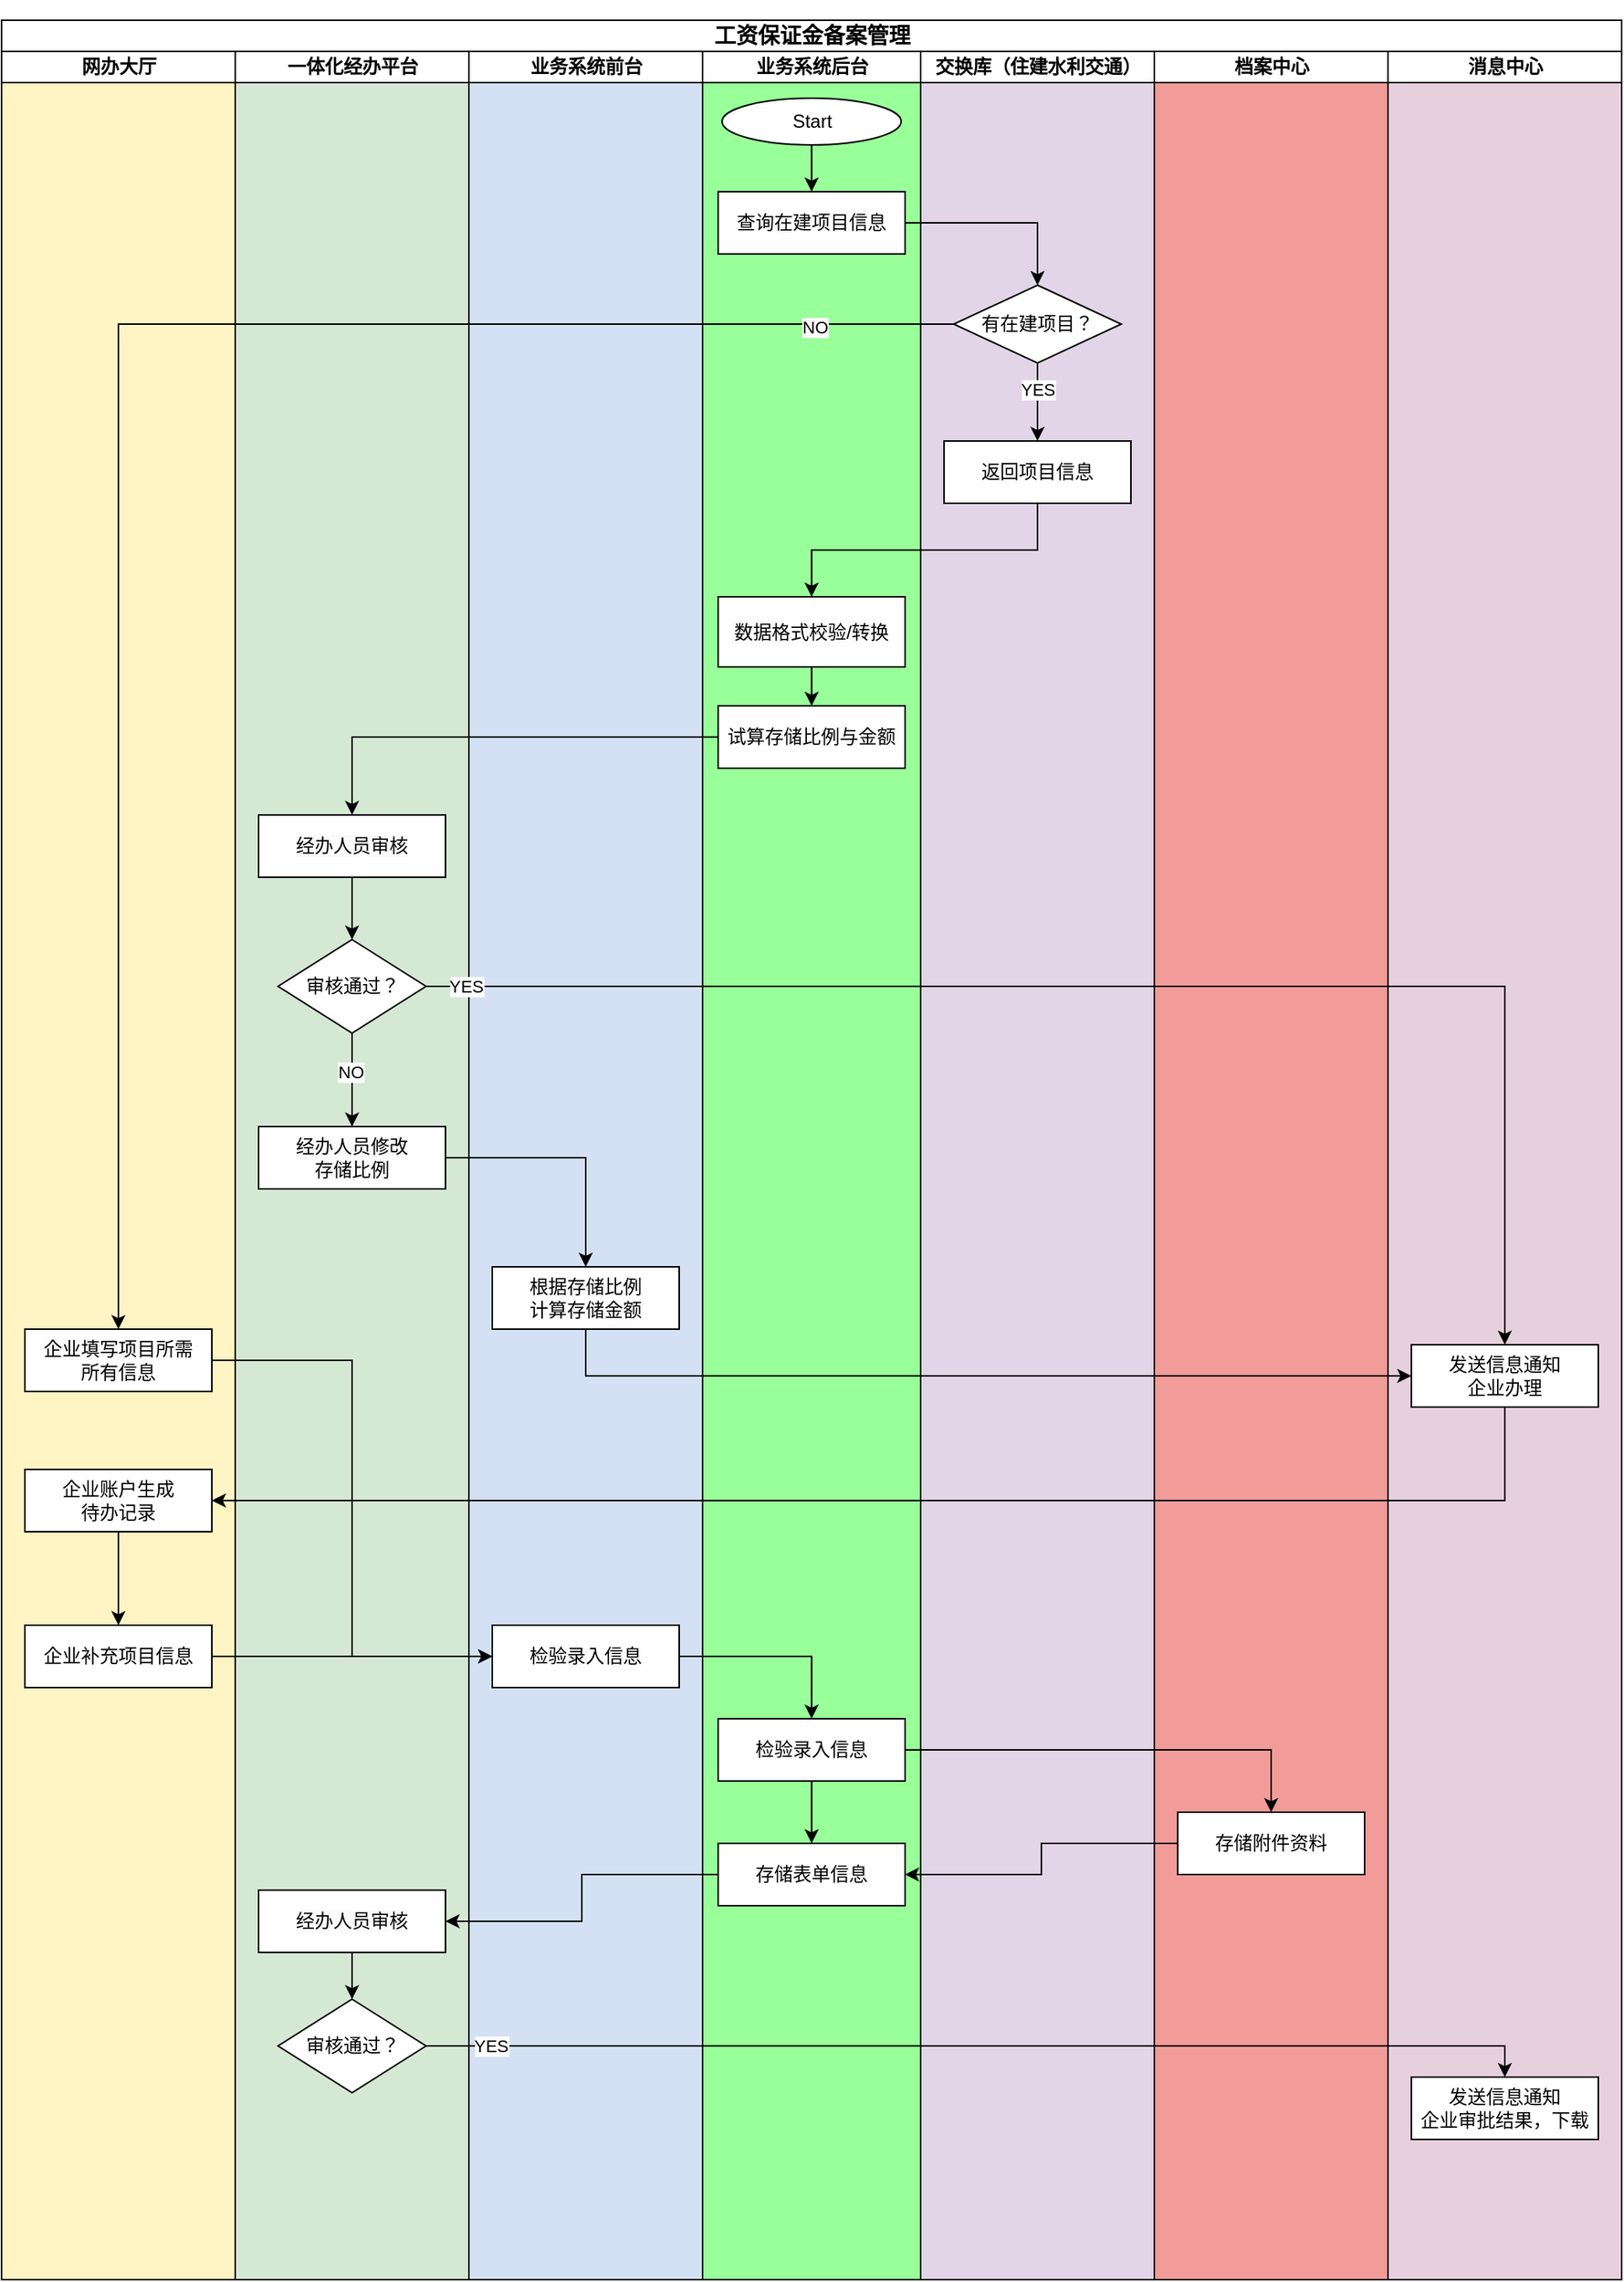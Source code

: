 <mxfile version="24.4.13" type="github">
  <diagram id="prtHgNgQTEPvFCAcTncT" name="Page-1">
    <mxGraphModel dx="1221" dy="769" grid="1" gridSize="10" guides="1" tooltips="1" connect="1" arrows="1" fold="1" page="1" pageScale="1" pageWidth="827" pageHeight="1169" math="0" shadow="0">
      <root>
        <mxCell id="0" />
        <mxCell id="1" parent="0" />
        <mxCell id="09HEf_mXD0H9hIQZzznc-1" value="&lt;h3&gt;&lt;p class=&quot;MsoNormal&quot;&gt;&lt;span style=&quot;mso-spacerun:&#39;yes&#39;;font-family:宋体;mso-ascii-font-family:Calibri;&lt;br/&gt;mso-hansi-font-family:Calibri;mso-bidi-font-family:&#39;Times New Roman&#39;;font-size:10.5pt;&lt;br/&gt;mso-font-kerning:1.0pt;&quot;&gt;工资保证金备案管理&lt;/span&gt;&lt;/p&gt;&lt;/h3&gt;" style="swimlane;childLayout=stackLayout;resizeParent=1;resizeParentMax=0;startSize=20;html=1;swimlaneFillColor=default;" parent="1" vertex="1">
          <mxGeometry x="170.0" y="180" width="1040.0" height="1450" as="geometry" />
        </mxCell>
        <mxCell id="09HEf_mXD0H9hIQZzznc-39" value="网办大厅" style="swimlane;startSize=20;html=1;swimlaneFillColor=#FFF4C3;" parent="09HEf_mXD0H9hIQZzznc-1" vertex="1">
          <mxGeometry y="20" width="150" height="1430" as="geometry" />
        </mxCell>
        <mxCell id="09HEf_mXD0H9hIQZzznc-41" style="edgeStyle=orthogonalEdgeStyle;rounded=0;orthogonalLoop=1;jettySize=auto;html=1;entryX=0.5;entryY=0;entryDx=0;entryDy=0;" parent="09HEf_mXD0H9hIQZzznc-39" edge="1">
          <mxGeometry relative="1" as="geometry">
            <mxPoint x="75.0" y="70" as="sourcePoint" />
          </mxGeometry>
        </mxCell>
        <mxCell id="09HEf_mXD0H9hIQZzznc-43" style="edgeStyle=orthogonalEdgeStyle;rounded=0;orthogonalLoop=1;jettySize=auto;html=1;entryX=0.5;entryY=0;entryDx=0;entryDy=0;" parent="09HEf_mXD0H9hIQZzznc-39" edge="1">
          <mxGeometry relative="1" as="geometry">
            <mxPoint x="75.1" y="169.926" as="sourcePoint" />
          </mxGeometry>
        </mxCell>
        <mxCell id="09HEf_mXD0H9hIQZzznc-44" value="NO" style="edgeLabel;html=1;align=center;verticalAlign=middle;resizable=0;points=[];" parent="09HEf_mXD0H9hIQZzznc-43" vertex="1" connectable="0">
          <mxGeometry x="-0.195" y="-1" relative="1" as="geometry">
            <mxPoint as="offset" />
          </mxGeometry>
        </mxCell>
        <mxCell id="09HEf_mXD0H9hIQZzznc-65" value="" style="edgeStyle=orthogonalEdgeStyle;rounded=0;orthogonalLoop=1;jettySize=auto;html=1;" parent="09HEf_mXD0H9hIQZzznc-39" source="09HEf_mXD0H9hIQZzznc-55" target="09HEf_mXD0H9hIQZzznc-64" edge="1">
          <mxGeometry relative="1" as="geometry" />
        </mxCell>
        <mxCell id="09HEf_mXD0H9hIQZzznc-55" value="企业账户生成&lt;div&gt;待办记录&lt;/div&gt;" style="whiteSpace=wrap;html=1;rounded=0;" parent="09HEf_mXD0H9hIQZzznc-39" vertex="1">
          <mxGeometry x="15" y="910" width="120" height="40" as="geometry" />
        </mxCell>
        <mxCell id="09HEf_mXD0H9hIQZzznc-64" value="企业补充项目信息" style="whiteSpace=wrap;html=1;rounded=0;" parent="09HEf_mXD0H9hIQZzznc-39" vertex="1">
          <mxGeometry x="15" y="1010" width="120" height="40" as="geometry" />
        </mxCell>
        <mxCell id="09HEf_mXD0H9hIQZzznc-72" value="&lt;span style=&quot;color: rgb(0, 0, 0); font-family: Helvetica; font-size: 12px; font-style: normal; font-variant-ligatures: normal; font-variant-caps: normal; font-weight: 400; letter-spacing: normal; orphans: 2; text-align: center; text-indent: 0px; text-transform: none; widows: 2; word-spacing: 0px; -webkit-text-stroke-width: 0px; white-space: normal; background-color: rgb(251, 251, 251); text-decoration-thickness: initial; text-decoration-style: initial; text-decoration-color: initial; display: inline !important; float: none;&quot;&gt;企业填写&lt;/span&gt;项目所需&lt;div&gt;所有信息&lt;/div&gt;" style="rounded=0;whiteSpace=wrap;html=1;" parent="09HEf_mXD0H9hIQZzznc-39" vertex="1">
          <mxGeometry x="15" y="820" width="120" height="40" as="geometry" />
        </mxCell>
        <mxCell id="09HEf_mXD0H9hIQZzznc-2" value="一体化经办平台" style="swimlane;startSize=20;html=1;swimlaneFillColor=#D5E8D4;" parent="09HEf_mXD0H9hIQZzznc-1" vertex="1">
          <mxGeometry x="150" y="20" width="150" height="1430" as="geometry" />
        </mxCell>
        <mxCell id="09HEf_mXD0H9hIQZzznc-51" style="edgeStyle=orthogonalEdgeStyle;rounded=0;orthogonalLoop=1;jettySize=auto;html=1;entryX=0.5;entryY=0;entryDx=0;entryDy=0;" parent="09HEf_mXD0H9hIQZzznc-2" source="09HEf_mXD0H9hIQZzznc-48" target="09HEf_mXD0H9hIQZzznc-50" edge="1">
          <mxGeometry relative="1" as="geometry" />
        </mxCell>
        <mxCell id="09HEf_mXD0H9hIQZzznc-48" value="&lt;span style=&quot;color: rgb(0, 0, 0); font-family: Helvetica; font-size: 12px; font-style: normal; font-variant-ligatures: normal; font-variant-caps: normal; font-weight: 400; letter-spacing: normal; orphans: 2; text-align: center; text-indent: 0px; text-transform: none; widows: 2; word-spacing: 0px; -webkit-text-stroke-width: 0px; white-space: normal; background-color: rgb(251, 251, 251); text-decoration-thickness: initial; text-decoration-style: initial; text-decoration-color: initial; display: inline !important; float: none;&quot;&gt;经办人员审核&lt;/span&gt;" style="rounded=0;whiteSpace=wrap;html=1;" parent="09HEf_mXD0H9hIQZzznc-2" vertex="1">
          <mxGeometry x="15" y="490" width="120" height="40" as="geometry" />
        </mxCell>
        <mxCell id="09HEf_mXD0H9hIQZzznc-59" style="edgeStyle=orthogonalEdgeStyle;rounded=0;orthogonalLoop=1;jettySize=auto;html=1;entryX=0.5;entryY=0;entryDx=0;entryDy=0;" parent="09HEf_mXD0H9hIQZzznc-2" source="09HEf_mXD0H9hIQZzznc-50" target="09HEf_mXD0H9hIQZzznc-58" edge="1">
          <mxGeometry relative="1" as="geometry" />
        </mxCell>
        <mxCell id="09HEf_mXD0H9hIQZzznc-60" value="NO" style="edgeLabel;html=1;align=center;verticalAlign=middle;resizable=0;points=[];" parent="09HEf_mXD0H9hIQZzznc-59" vertex="1" connectable="0">
          <mxGeometry x="-0.181" y="-1" relative="1" as="geometry">
            <mxPoint as="offset" />
          </mxGeometry>
        </mxCell>
        <mxCell id="09HEf_mXD0H9hIQZzznc-50" value="审核通过？" style="rhombus;whiteSpace=wrap;html=1;" parent="09HEf_mXD0H9hIQZzznc-2" vertex="1">
          <mxGeometry x="27.5" y="570" width="95" height="60" as="geometry" />
        </mxCell>
        <mxCell id="09HEf_mXD0H9hIQZzznc-58" value="&lt;span style=&quot;color: rgb(0, 0, 0); font-family: Helvetica; font-size: 12px; font-style: normal; font-variant-ligatures: normal; font-variant-caps: normal; font-weight: 400; letter-spacing: normal; orphans: 2; text-align: center; text-indent: 0px; text-transform: none; widows: 2; word-spacing: 0px; -webkit-text-stroke-width: 0px; white-space: normal; background-color: rgb(251, 251, 251); text-decoration-thickness: initial; text-decoration-style: initial; text-decoration-color: initial; display: inline !important; float: none;&quot;&gt;经办人员修改&lt;/span&gt;&lt;div&gt;&lt;span style=&quot;color: rgb(0, 0, 0); font-family: Helvetica; font-size: 12px; font-style: normal; font-variant-ligatures: normal; font-variant-caps: normal; font-weight: 400; letter-spacing: normal; orphans: 2; text-align: center; text-indent: 0px; text-transform: none; widows: 2; word-spacing: 0px; -webkit-text-stroke-width: 0px; white-space: normal; background-color: rgb(251, 251, 251); text-decoration-thickness: initial; text-decoration-style: initial; text-decoration-color: initial; display: inline !important; float: none;&quot;&gt;存储比例&lt;/span&gt;&lt;/div&gt;" style="rounded=0;whiteSpace=wrap;html=1;" parent="09HEf_mXD0H9hIQZzznc-2" vertex="1">
          <mxGeometry x="15" y="690" width="120" height="40" as="geometry" />
        </mxCell>
        <mxCell id="09HEf_mXD0H9hIQZzznc-69" style="edgeStyle=orthogonalEdgeStyle;rounded=0;orthogonalLoop=1;jettySize=auto;html=1;entryX=0.5;entryY=0;entryDx=0;entryDy=0;" parent="09HEf_mXD0H9hIQZzznc-2" source="09HEf_mXD0H9hIQZzznc-66" target="09HEf_mXD0H9hIQZzznc-67" edge="1">
          <mxGeometry relative="1" as="geometry" />
        </mxCell>
        <mxCell id="09HEf_mXD0H9hIQZzznc-66" value="&lt;span style=&quot;color: rgb(0, 0, 0); font-family: Helvetica; font-size: 12px; font-style: normal; font-variant-ligatures: normal; font-variant-caps: normal; font-weight: 400; letter-spacing: normal; orphans: 2; text-align: center; text-indent: 0px; text-transform: none; widows: 2; word-spacing: 0px; -webkit-text-stroke-width: 0px; white-space: normal; background-color: rgb(251, 251, 251); text-decoration-thickness: initial; text-decoration-style: initial; text-decoration-color: initial; display: inline !important; float: none;&quot;&gt;经办人员审核&lt;/span&gt;" style="rounded=0;whiteSpace=wrap;html=1;" parent="09HEf_mXD0H9hIQZzznc-2" vertex="1">
          <mxGeometry x="15" y="1180" width="120" height="40" as="geometry" />
        </mxCell>
        <mxCell id="09HEf_mXD0H9hIQZzznc-67" value="审核通过？" style="rhombus;whiteSpace=wrap;html=1;" parent="09HEf_mXD0H9hIQZzznc-2" vertex="1">
          <mxGeometry x="27.5" y="1250" width="95" height="60" as="geometry" />
        </mxCell>
        <mxCell id="09HEf_mXD0H9hIQZzznc-3" value="业务系统前台" style="swimlane;startSize=20;html=1;swimlaneFillColor=#D4E1F5;" parent="09HEf_mXD0H9hIQZzznc-1" vertex="1">
          <mxGeometry x="300" y="20" width="150" height="1430" as="geometry" />
        </mxCell>
        <mxCell id="09HEf_mXD0H9hIQZzznc-61" value="根据存储比例&lt;div&gt;计算存储金额&lt;/div&gt;" style="rounded=0;whiteSpace=wrap;html=1;" parent="09HEf_mXD0H9hIQZzznc-3" vertex="1">
          <mxGeometry x="15" y="780" width="120" height="40" as="geometry" />
        </mxCell>
        <mxCell id="09HEf_mXD0H9hIQZzznc-73" value="&lt;div&gt;&lt;span style=&quot;background-color: initial;&quot;&gt;检验录入信息&lt;/span&gt;&lt;br&gt;&lt;/div&gt;" style="rounded=0;whiteSpace=wrap;html=1;" parent="09HEf_mXD0H9hIQZzznc-3" vertex="1">
          <mxGeometry x="15" y="1010" width="120" height="40" as="geometry" />
        </mxCell>
        <mxCell id="09HEf_mXD0H9hIQZzznc-4" value="业务系统后台" style="swimlane;startSize=20;html=1;swimlaneFillColor=#99FF99;" parent="09HEf_mXD0H9hIQZzznc-1" vertex="1">
          <mxGeometry x="450" y="20" width="140" height="1430" as="geometry">
            <mxRectangle x="300" y="20" width="40" height="550" as="alternateBounds" />
          </mxGeometry>
        </mxCell>
        <mxCell id="09HEf_mXD0H9hIQZzznc-47" style="edgeStyle=orthogonalEdgeStyle;rounded=0;orthogonalLoop=1;jettySize=auto;html=1;entryX=0.5;entryY=0;entryDx=0;entryDy=0;" parent="09HEf_mXD0H9hIQZzznc-4" source="09HEf_mXD0H9hIQZzznc-14" target="09HEf_mXD0H9hIQZzznc-33" edge="1">
          <mxGeometry relative="1" as="geometry" />
        </mxCell>
        <mxCell id="09HEf_mXD0H9hIQZzznc-14" value="数据格式校验/转换" style="rounded=0;whiteSpace=wrap;html=1;" parent="09HEf_mXD0H9hIQZzznc-4" vertex="1">
          <mxGeometry x="10" y="350" width="120" height="45" as="geometry" />
        </mxCell>
        <mxCell id="09HEf_mXD0H9hIQZzznc-24" value="查询在建项目信息" style="rounded=0;whiteSpace=wrap;html=1;" parent="09HEf_mXD0H9hIQZzznc-4" vertex="1">
          <mxGeometry x="10" y="90" width="120" height="40" as="geometry" />
        </mxCell>
        <mxCell id="09HEf_mXD0H9hIQZzznc-33" value="试算存储比例与金额" style="rounded=0;whiteSpace=wrap;html=1;" parent="09HEf_mXD0H9hIQZzznc-4" vertex="1">
          <mxGeometry x="10" y="420" width="120" height="40" as="geometry" />
        </mxCell>
        <mxCell id="09HEf_mXD0H9hIQZzznc-46" style="edgeStyle=orthogonalEdgeStyle;rounded=0;orthogonalLoop=1;jettySize=auto;html=1;entryX=0.5;entryY=0;entryDx=0;entryDy=0;" parent="09HEf_mXD0H9hIQZzznc-4" source="09HEf_mXD0H9hIQZzznc-15" target="09HEf_mXD0H9hIQZzznc-24" edge="1">
          <mxGeometry relative="1" as="geometry" />
        </mxCell>
        <mxCell id="09HEf_mXD0H9hIQZzznc-15" value="Start" style="ellipse;whiteSpace=wrap;html=1;" parent="09HEf_mXD0H9hIQZzznc-4" vertex="1">
          <mxGeometry x="12.5" y="30" width="115" height="30" as="geometry" />
        </mxCell>
        <mxCell id="09HEf_mXD0H9hIQZzznc-90" value="" style="edgeStyle=orthogonalEdgeStyle;rounded=0;orthogonalLoop=1;jettySize=auto;html=1;" parent="09HEf_mXD0H9hIQZzznc-4" source="09HEf_mXD0H9hIQZzznc-81" target="09HEf_mXD0H9hIQZzznc-89" edge="1">
          <mxGeometry relative="1" as="geometry" />
        </mxCell>
        <mxCell id="09HEf_mXD0H9hIQZzznc-81" value="&lt;div&gt;&lt;span style=&quot;background-color: initial;&quot;&gt;检验录入&lt;/span&gt;&lt;span style=&quot;background-color: initial;&quot;&gt;信息&lt;/span&gt;&lt;br&gt;&lt;/div&gt;" style="rounded=0;whiteSpace=wrap;html=1;" parent="09HEf_mXD0H9hIQZzznc-4" vertex="1">
          <mxGeometry x="10" y="1070" width="120" height="40" as="geometry" />
        </mxCell>
        <mxCell id="09HEf_mXD0H9hIQZzznc-89" value="&lt;div&gt;存储表单信息&lt;/div&gt;" style="rounded=0;whiteSpace=wrap;html=1;" parent="09HEf_mXD0H9hIQZzznc-4" vertex="1">
          <mxGeometry x="10" y="1150" width="120" height="40" as="geometry" />
        </mxCell>
        <mxCell id="09HEf_mXD0H9hIQZzznc-23" value="交换库（住建水利交通）" style="swimlane;startSize=20;html=1;swimlaneFillColor=#E1D5E7;" parent="09HEf_mXD0H9hIQZzznc-1" vertex="1">
          <mxGeometry x="590" y="20" width="150.0" height="1430" as="geometry">
            <mxRectangle x="300" y="20" width="40" height="550" as="alternateBounds" />
          </mxGeometry>
        </mxCell>
        <mxCell id="09HEf_mXD0H9hIQZzznc-31" value="返回项目信息" style="whiteSpace=wrap;html=1;rounded=0;" parent="09HEf_mXD0H9hIQZzznc-23" vertex="1">
          <mxGeometry x="15" y="250" width="120" height="40" as="geometry" />
        </mxCell>
        <mxCell id="09HEf_mXD0H9hIQZzznc-19" value="有在建项目&lt;span style=&quot;background-color: initial;&quot;&gt;？&lt;/span&gt;" style="rhombus;whiteSpace=wrap;html=1;" parent="09HEf_mXD0H9hIQZzznc-23" vertex="1">
          <mxGeometry x="21.25" y="150" width="107.5" height="50" as="geometry" />
        </mxCell>
        <mxCell id="09HEf_mXD0H9hIQZzznc-25" style="edgeStyle=orthogonalEdgeStyle;rounded=0;orthogonalLoop=1;jettySize=auto;html=1;exitX=0.5;exitY=1;exitDx=0;exitDy=0;entryX=0.5;entryY=0;entryDx=0;entryDy=0;" parent="09HEf_mXD0H9hIQZzznc-23" source="09HEf_mXD0H9hIQZzznc-19" target="09HEf_mXD0H9hIQZzznc-31" edge="1">
          <mxGeometry relative="1" as="geometry">
            <mxPoint x="15.0" y="200" as="targetPoint" />
          </mxGeometry>
        </mxCell>
        <mxCell id="09HEf_mXD0H9hIQZzznc-28" value="YES" style="edgeLabel;html=1;align=center;verticalAlign=middle;resizable=0;points=[];" parent="09HEf_mXD0H9hIQZzznc-25" vertex="1" connectable="0">
          <mxGeometry x="-0.316" relative="1" as="geometry">
            <mxPoint as="offset" />
          </mxGeometry>
        </mxCell>
        <mxCell id="09HEf_mXD0H9hIQZzznc-35" value="档案中心" style="swimlane;startSize=20;html=1;swimlaneFillColor=#F19C99;" parent="09HEf_mXD0H9hIQZzznc-1" vertex="1">
          <mxGeometry x="740.0" y="20" width="150.0" height="1430" as="geometry">
            <mxRectangle x="300" y="20" width="40" height="550" as="alternateBounds" />
          </mxGeometry>
        </mxCell>
        <mxCell id="09HEf_mXD0H9hIQZzznc-84" value="&lt;div&gt;&lt;span style=&quot;background-color: initial;&quot;&gt;存储附件资料&lt;/span&gt;&lt;br&gt;&lt;/div&gt;" style="rounded=0;whiteSpace=wrap;html=1;" parent="09HEf_mXD0H9hIQZzznc-35" vertex="1">
          <mxGeometry x="15" y="1130" width="120" height="40" as="geometry" />
        </mxCell>
        <mxCell id="09HEf_mXD0H9hIQZzznc-37" value="消息中心" style="swimlane;startSize=20;html=1;swimlaneFillColor=#E6D0DE;" parent="09HEf_mXD0H9hIQZzznc-1" vertex="1">
          <mxGeometry x="890.0" y="20" width="150.0" height="1430" as="geometry">
            <mxRectangle x="300" y="20" width="40" height="550" as="alternateBounds" />
          </mxGeometry>
        </mxCell>
        <mxCell id="09HEf_mXD0H9hIQZzznc-38" value="发送信息通知&lt;div&gt;企业办理&lt;/div&gt;" style="whiteSpace=wrap;html=1;rounded=0;" parent="09HEf_mXD0H9hIQZzznc-37" vertex="1">
          <mxGeometry x="15" y="830" width="120" height="40" as="geometry" />
        </mxCell>
        <mxCell id="09HEf_mXD0H9hIQZzznc-93" value="发送信息通知&lt;div&gt;企业审批结果，下载&lt;/div&gt;" style="whiteSpace=wrap;html=1;rounded=0;" parent="09HEf_mXD0H9hIQZzznc-37" vertex="1">
          <mxGeometry x="15" y="1300" width="120" height="40" as="geometry" />
        </mxCell>
        <mxCell id="09HEf_mXD0H9hIQZzznc-34" style="edgeStyle=orthogonalEdgeStyle;rounded=0;orthogonalLoop=1;jettySize=auto;html=1;entryX=0.5;entryY=0;entryDx=0;entryDy=0;exitX=0.5;exitY=1;exitDx=0;exitDy=0;" parent="09HEf_mXD0H9hIQZzznc-1" source="09HEf_mXD0H9hIQZzznc-31" target="09HEf_mXD0H9hIQZzznc-14" edge="1">
          <mxGeometry relative="1" as="geometry" />
        </mxCell>
        <mxCell id="09HEf_mXD0H9hIQZzznc-32" value="" style="edgeStyle=orthogonalEdgeStyle;rounded=0;orthogonalLoop=1;jettySize=auto;html=1;exitX=1;exitY=0.5;exitDx=0;exitDy=0;entryX=0.5;entryY=0;entryDx=0;entryDy=0;" parent="09HEf_mXD0H9hIQZzznc-1" source="09HEf_mXD0H9hIQZzznc-24" target="09HEf_mXD0H9hIQZzznc-19" edge="1">
          <mxGeometry relative="1" as="geometry">
            <mxPoint x="420.0" y="150.0" as="sourcePoint" />
          </mxGeometry>
        </mxCell>
        <mxCell id="09HEf_mXD0H9hIQZzznc-49" style="edgeStyle=orthogonalEdgeStyle;rounded=0;orthogonalLoop=1;jettySize=auto;html=1;entryX=0.5;entryY=0;entryDx=0;entryDy=0;" parent="09HEf_mXD0H9hIQZzznc-1" source="09HEf_mXD0H9hIQZzznc-33" target="09HEf_mXD0H9hIQZzznc-48" edge="1">
          <mxGeometry relative="1" as="geometry" />
        </mxCell>
        <mxCell id="09HEf_mXD0H9hIQZzznc-53" style="edgeStyle=orthogonalEdgeStyle;rounded=0;orthogonalLoop=1;jettySize=auto;html=1;entryX=0.5;entryY=0;entryDx=0;entryDy=0;" parent="09HEf_mXD0H9hIQZzznc-1" source="09HEf_mXD0H9hIQZzznc-50" target="09HEf_mXD0H9hIQZzznc-38" edge="1">
          <mxGeometry relative="1" as="geometry" />
        </mxCell>
        <mxCell id="09HEf_mXD0H9hIQZzznc-54" value="YES" style="edgeLabel;html=1;align=center;verticalAlign=middle;resizable=0;points=[];" parent="09HEf_mXD0H9hIQZzznc-53" vertex="1" connectable="0">
          <mxGeometry x="-0.945" relative="1" as="geometry">
            <mxPoint as="offset" />
          </mxGeometry>
        </mxCell>
        <mxCell id="09HEf_mXD0H9hIQZzznc-62" style="edgeStyle=orthogonalEdgeStyle;rounded=0;orthogonalLoop=1;jettySize=auto;html=1;entryX=0.5;entryY=0;entryDx=0;entryDy=0;" parent="09HEf_mXD0H9hIQZzznc-1" source="09HEf_mXD0H9hIQZzznc-58" target="09HEf_mXD0H9hIQZzznc-61" edge="1">
          <mxGeometry relative="1" as="geometry" />
        </mxCell>
        <mxCell id="09HEf_mXD0H9hIQZzznc-63" style="edgeStyle=orthogonalEdgeStyle;rounded=0;orthogonalLoop=1;jettySize=auto;html=1;entryX=0;entryY=0.5;entryDx=0;entryDy=0;exitX=0.5;exitY=1;exitDx=0;exitDy=0;" parent="09HEf_mXD0H9hIQZzznc-1" source="09HEf_mXD0H9hIQZzznc-61" target="09HEf_mXD0H9hIQZzznc-38" edge="1">
          <mxGeometry relative="1" as="geometry" />
        </mxCell>
        <mxCell id="09HEf_mXD0H9hIQZzznc-57" style="edgeStyle=orthogonalEdgeStyle;rounded=0;orthogonalLoop=1;jettySize=auto;html=1;entryX=1;entryY=0.5;entryDx=0;entryDy=0;exitX=0.5;exitY=1;exitDx=0;exitDy=0;" parent="09HEf_mXD0H9hIQZzznc-1" source="09HEf_mXD0H9hIQZzznc-38" target="09HEf_mXD0H9hIQZzznc-55" edge="1">
          <mxGeometry relative="1" as="geometry" />
        </mxCell>
        <mxCell id="09HEf_mXD0H9hIQZzznc-68" style="edgeStyle=orthogonalEdgeStyle;rounded=0;orthogonalLoop=1;jettySize=auto;html=1;entryX=0;entryY=0.5;entryDx=0;entryDy=0;" parent="09HEf_mXD0H9hIQZzznc-1" source="09HEf_mXD0H9hIQZzznc-64" target="09HEf_mXD0H9hIQZzznc-73" edge="1">
          <mxGeometry relative="1" as="geometry" />
        </mxCell>
        <mxCell id="09HEf_mXD0H9hIQZzznc-78" style="edgeStyle=orthogonalEdgeStyle;rounded=0;orthogonalLoop=1;jettySize=auto;html=1;entryX=0.5;entryY=0;entryDx=0;entryDy=0;" parent="09HEf_mXD0H9hIQZzznc-1" source="09HEf_mXD0H9hIQZzznc-19" target="09HEf_mXD0H9hIQZzznc-72" edge="1">
          <mxGeometry relative="1" as="geometry" />
        </mxCell>
        <mxCell id="09HEf_mXD0H9hIQZzznc-79" value="NO" style="edgeLabel;html=1;align=center;verticalAlign=middle;resizable=0;points=[];" parent="09HEf_mXD0H9hIQZzznc-78" vertex="1" connectable="0">
          <mxGeometry x="-0.848" y="2" relative="1" as="geometry">
            <mxPoint as="offset" />
          </mxGeometry>
        </mxCell>
        <mxCell id="09HEf_mXD0H9hIQZzznc-80" style="edgeStyle=orthogonalEdgeStyle;rounded=0;orthogonalLoop=1;jettySize=auto;html=1;entryX=0;entryY=0.5;entryDx=0;entryDy=0;" parent="09HEf_mXD0H9hIQZzznc-1" source="09HEf_mXD0H9hIQZzznc-72" target="09HEf_mXD0H9hIQZzznc-73" edge="1">
          <mxGeometry relative="1" as="geometry" />
        </mxCell>
        <mxCell id="09HEf_mXD0H9hIQZzznc-82" style="edgeStyle=orthogonalEdgeStyle;rounded=0;orthogonalLoop=1;jettySize=auto;html=1;entryX=0.5;entryY=0;entryDx=0;entryDy=0;" parent="09HEf_mXD0H9hIQZzznc-1" source="09HEf_mXD0H9hIQZzznc-73" target="09HEf_mXD0H9hIQZzznc-81" edge="1">
          <mxGeometry relative="1" as="geometry" />
        </mxCell>
        <mxCell id="09HEf_mXD0H9hIQZzznc-85" style="edgeStyle=orthogonalEdgeStyle;rounded=0;orthogonalLoop=1;jettySize=auto;html=1;entryX=0.5;entryY=0;entryDx=0;entryDy=0;" parent="09HEf_mXD0H9hIQZzznc-1" source="09HEf_mXD0H9hIQZzznc-81" target="09HEf_mXD0H9hIQZzznc-84" edge="1">
          <mxGeometry relative="1" as="geometry" />
        </mxCell>
        <mxCell id="09HEf_mXD0H9hIQZzznc-91" style="edgeStyle=orthogonalEdgeStyle;rounded=0;orthogonalLoop=1;jettySize=auto;html=1;entryX=1;entryY=0.5;entryDx=0;entryDy=0;" parent="09HEf_mXD0H9hIQZzznc-1" source="09HEf_mXD0H9hIQZzznc-89" target="09HEf_mXD0H9hIQZzznc-66" edge="1">
          <mxGeometry relative="1" as="geometry" />
        </mxCell>
        <mxCell id="09HEf_mXD0H9hIQZzznc-92" style="edgeStyle=orthogonalEdgeStyle;rounded=0;orthogonalLoop=1;jettySize=auto;html=1;entryX=1;entryY=0.5;entryDx=0;entryDy=0;" parent="09HEf_mXD0H9hIQZzznc-1" source="09HEf_mXD0H9hIQZzznc-84" target="09HEf_mXD0H9hIQZzznc-89" edge="1">
          <mxGeometry relative="1" as="geometry" />
        </mxCell>
        <mxCell id="09HEf_mXD0H9hIQZzznc-94" style="edgeStyle=orthogonalEdgeStyle;rounded=0;orthogonalLoop=1;jettySize=auto;html=1;entryX=0.5;entryY=0;entryDx=0;entryDy=0;" parent="09HEf_mXD0H9hIQZzznc-1" source="09HEf_mXD0H9hIQZzznc-67" target="09HEf_mXD0H9hIQZzznc-93" edge="1">
          <mxGeometry relative="1" as="geometry" />
        </mxCell>
        <mxCell id="eoAU7uYAuopdl0fgFGUb-1" value="YES" style="edgeLabel;html=1;align=center;verticalAlign=middle;resizable=0;points=[];" vertex="1" connectable="0" parent="09HEf_mXD0H9hIQZzznc-94">
          <mxGeometry x="-0.884" relative="1" as="geometry">
            <mxPoint as="offset" />
          </mxGeometry>
        </mxCell>
      </root>
    </mxGraphModel>
  </diagram>
</mxfile>
